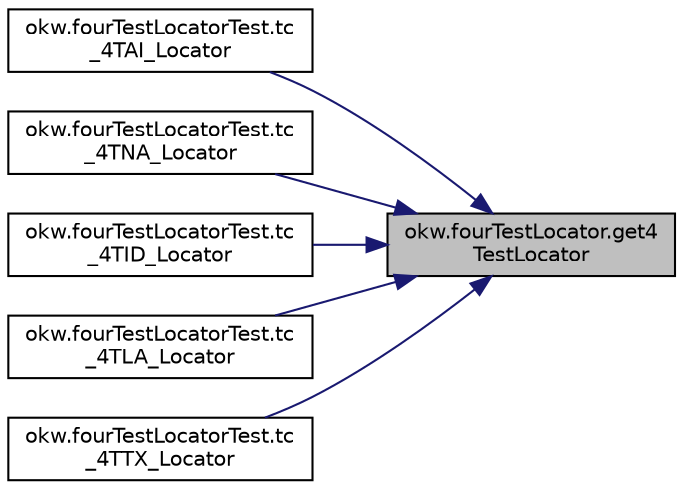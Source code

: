 digraph "okw.fourTestLocator.get4TestLocator"
{
 // INTERACTIVE_SVG=YES
 // LATEX_PDF_SIZE
  edge [fontname="Helvetica",fontsize="10",labelfontname="Helvetica",labelfontsize="10"];
  node [fontname="Helvetica",fontsize="10",shape=record];
  rankdir="RL";
  Node2 [label="okw.fourTestLocator.get4\lTestLocator",height=0.2,width=0.4,color="black", fillcolor="grey75", style="filled", fontcolor="black",tooltip="Erzeugt einen locator aus dem gegebenen Wert, wenn fspL mit \"4T!\", \"4T:\" oder \"4T?..."];
  Node2 -> Node3 [dir="back",color="midnightblue",fontsize="10",style="solid",fontname="Helvetica"];
  Node3 [label="okw.fourTestLocatorTest.tc\l_4TAI_Locator",height=0.2,width=0.4,color="black", fillcolor="white", style="filled",URL="$classokw_1_1four_test_locator_test.html#afd7e03b1716f8778532c9089a8adde93",tooltip="Suche Element mit Text und hole textfeld dazu."];
  Node2 -> Node4 [dir="back",color="midnightblue",fontsize="10",style="solid",fontname="Helvetica"];
  Node4 [label="okw.fourTestLocatorTest.tc\l_4TNA_Locator",height=0.2,width=0.4,color="black", fillcolor="white", style="filled",URL="$classokw_1_1four_test_locator_test.html#a9e5e009341d23afad7515f60c7f8bfaa",tooltip="Suche Element mit Text und hole textfeld dazu."];
  Node2 -> Node5 [dir="back",color="midnightblue",fontsize="10",style="solid",fontname="Helvetica"];
  Node5 [label="okw.fourTestLocatorTest.tc\l_4TID_Locator",height=0.2,width=0.4,color="black", fillcolor="white", style="filled",URL="$classokw_1_1four_test_locator_test.html#aa5af217c5a471366edda056112823d41",tooltip="Suche Element mit Text und hole textfeld dazu."];
  Node2 -> Node6 [dir="back",color="midnightblue",fontsize="10",style="solid",fontname="Helvetica"];
  Node6 [label="okw.fourTestLocatorTest.tc\l_4TLA_Locator",height=0.2,width=0.4,color="black", fillcolor="white", style="filled",URL="$classokw_1_1four_test_locator_test.html#a7aeb836976c9e9891887684bb860d02c",tooltip="Suche Label mit Text und hole textfeld dazu."];
  Node2 -> Node7 [dir="back",color="midnightblue",fontsize="10",style="solid",fontname="Helvetica"];
  Node7 [label="okw.fourTestLocatorTest.tc\l_4TTX_Locator",height=0.2,width=0.4,color="black", fillcolor="white", style="filled",URL="$classokw_1_1four_test_locator_test.html#a0f5af94ed36181185492a3c2a10b5b3d",tooltip="Suche Element mit Text und hole textfeld dazu."];
}
